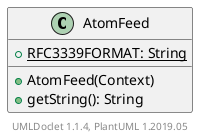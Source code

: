 @startuml

    class AtomFeed [[AtomFeed.html]] {
        {static} +RFC3339FORMAT: String
        +AtomFeed(Context)
        +getString(): String
    }


    center footer UMLDoclet 1.1.4, PlantUML 1.2019.05
@enduml

